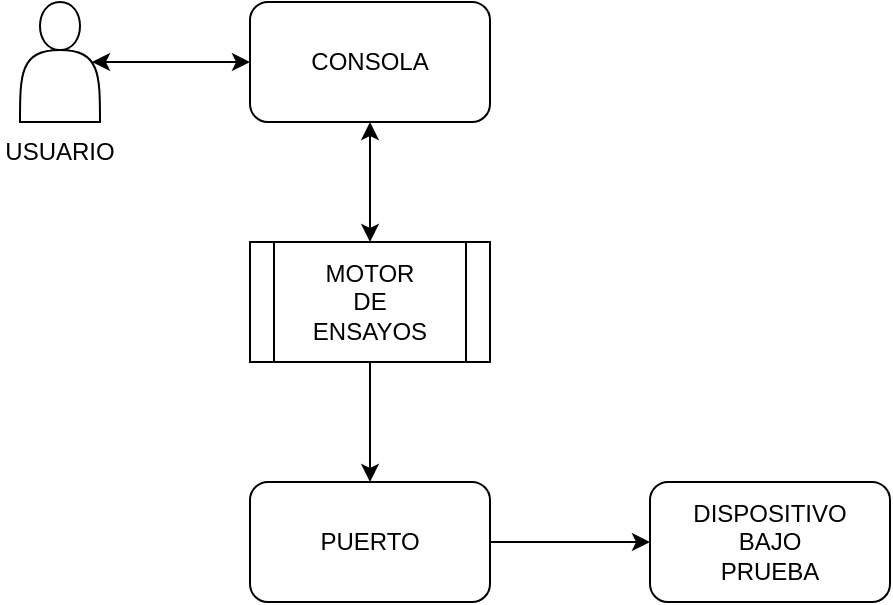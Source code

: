 <mxfile version="17.5.0" type="device"><diagram id="gEvOCMJN-jk3dKE64pFy" name="Page-1"><mxGraphModel dx="868" dy="429" grid="1" gridSize="10" guides="1" tooltips="1" connect="1" arrows="1" fold="1" page="1" pageScale="1" pageWidth="1169" pageHeight="827" math="0" shadow="0"><root><mxCell id="0"/><mxCell id="1" parent="0"/><mxCell id="ZF8rCS_iUnLu9IAGN-sc-10" style="edgeStyle=orthogonalEdgeStyle;rounded=0;orthogonalLoop=1;jettySize=auto;html=1;exitX=0.5;exitY=1;exitDx=0;exitDy=0;" edge="1" parent="1" source="ZF8rCS_iUnLu9IAGN-sc-1" target="ZF8rCS_iUnLu9IAGN-sc-6"><mxGeometry relative="1" as="geometry"/></mxCell><mxCell id="ZF8rCS_iUnLu9IAGN-sc-1" value="&lt;div&gt;MOTOR&lt;/div&gt;&lt;div&gt;DE&lt;/div&gt;&lt;div&gt;ENSAYOS&lt;br&gt;&lt;/div&gt;" style="shape=process;whiteSpace=wrap;html=1;backgroundOutline=1;" vertex="1" parent="1"><mxGeometry x="385" y="160" width="120" height="60" as="geometry"/></mxCell><mxCell id="ZF8rCS_iUnLu9IAGN-sc-4" value="" style="shape=actor;whiteSpace=wrap;html=1;" vertex="1" parent="1"><mxGeometry x="270" y="40" width="40" height="60" as="geometry"/></mxCell><mxCell id="ZF8rCS_iUnLu9IAGN-sc-11" style="edgeStyle=orthogonalEdgeStyle;rounded=0;orthogonalLoop=1;jettySize=auto;html=1;exitX=0.5;exitY=1;exitDx=0;exitDy=0;startArrow=classic;startFill=1;" edge="1" parent="1" source="ZF8rCS_iUnLu9IAGN-sc-5" target="ZF8rCS_iUnLu9IAGN-sc-1"><mxGeometry relative="1" as="geometry"/></mxCell><mxCell id="ZF8rCS_iUnLu9IAGN-sc-12" style="edgeStyle=orthogonalEdgeStyle;rounded=0;orthogonalLoop=1;jettySize=auto;html=1;exitX=0;exitY=0.5;exitDx=0;exitDy=0;entryX=0.9;entryY=0.5;entryDx=0;entryDy=0;entryPerimeter=0;startArrow=classic;startFill=1;" edge="1" parent="1" source="ZF8rCS_iUnLu9IAGN-sc-5" target="ZF8rCS_iUnLu9IAGN-sc-4"><mxGeometry relative="1" as="geometry"/></mxCell><mxCell id="ZF8rCS_iUnLu9IAGN-sc-5" value="CONSOLA" style="rounded=1;whiteSpace=wrap;html=1;" vertex="1" parent="1"><mxGeometry x="385" y="40" width="120" height="60" as="geometry"/></mxCell><mxCell id="ZF8rCS_iUnLu9IAGN-sc-9" style="edgeStyle=orthogonalEdgeStyle;rounded=0;orthogonalLoop=1;jettySize=auto;html=1;exitX=1;exitY=0.5;exitDx=0;exitDy=0;entryX=0;entryY=0.5;entryDx=0;entryDy=0;" edge="1" parent="1" source="ZF8rCS_iUnLu9IAGN-sc-6" target="ZF8rCS_iUnLu9IAGN-sc-8"><mxGeometry relative="1" as="geometry"/></mxCell><mxCell id="ZF8rCS_iUnLu9IAGN-sc-6" value="PUERTO" style="rounded=1;whiteSpace=wrap;html=1;" vertex="1" parent="1"><mxGeometry x="385" y="280" width="120" height="60" as="geometry"/></mxCell><mxCell id="ZF8rCS_iUnLu9IAGN-sc-8" value="&lt;div&gt;DISPOSITIVO&lt;/div&gt;&lt;div&gt;BAJO&lt;/div&gt;&lt;div&gt;PRUEBA&lt;br&gt;&lt;/div&gt;" style="rounded=1;whiteSpace=wrap;html=1;" vertex="1" parent="1"><mxGeometry x="585" y="280" width="120" height="60" as="geometry"/></mxCell><mxCell id="ZF8rCS_iUnLu9IAGN-sc-13" value="USUARIO" style="text;html=1;strokeColor=none;fillColor=none;align=center;verticalAlign=middle;whiteSpace=wrap;rounded=0;" vertex="1" parent="1"><mxGeometry x="260" y="100" width="60" height="30" as="geometry"/></mxCell></root></mxGraphModel></diagram></mxfile>